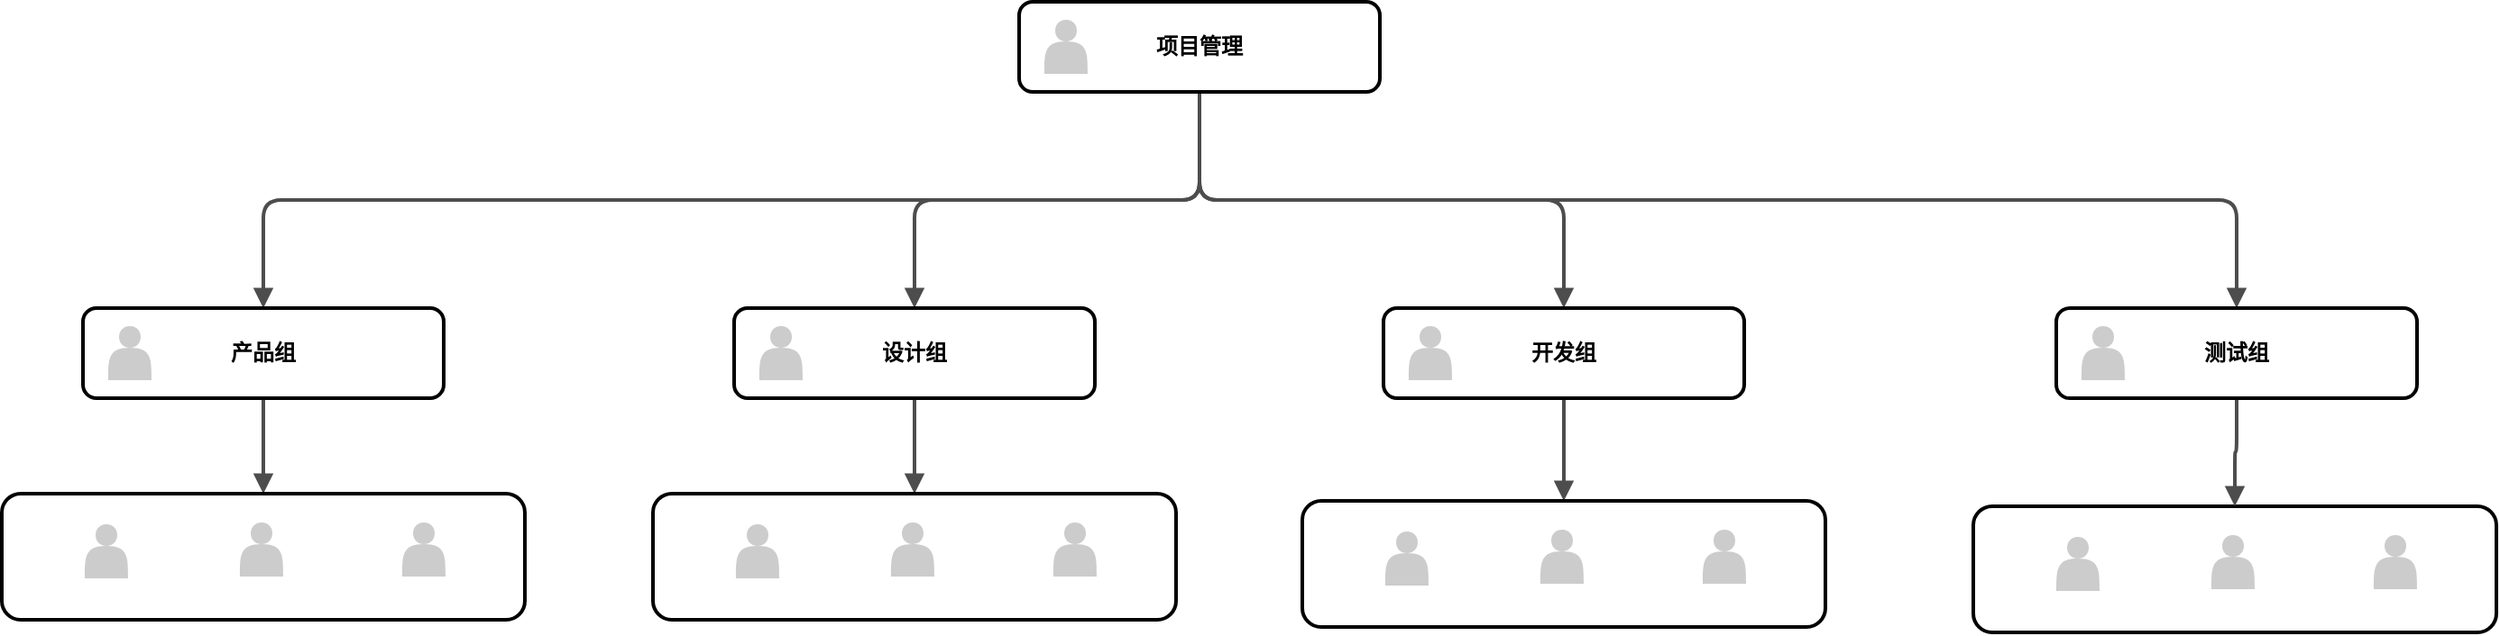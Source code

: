 <mxfile version="16.1.0" type="github">
  <diagram name="Page-1" id="19d8dcba-68ad-dc05-1034-9cf7b2a963f6">
    <mxGraphModel dx="1422" dy="762" grid="1" gridSize="10" guides="1" tooltips="1" connect="1" arrows="1" fold="1" page="1" pageScale="1" pageWidth="1100" pageHeight="850" background="none" math="0" shadow="0">
      <root>
        <mxCell id="0" />
        <mxCell id="1" parent="0" />
        <mxCell id="218ae93e1282097f-42" value="" style="edgeStyle=orthogonalEdgeStyle;rounded=1;html=1;labelBackgroundColor=none;endArrow=block;endFill=1;strokeColor=#4D4D4D;strokeWidth=2;fontFamily=Verdana;fontSize=12;fontStyle=1" parent="1" source="6257edae8c83ed4a-1" target="6257edae8c83ed4a-12" edge="1">
          <mxGeometry relative="1" as="geometry" />
        </mxCell>
        <mxCell id="218ae93e1282097f-43" value="" style="edgeStyle=orthogonalEdgeStyle;rounded=1;html=1;labelBackgroundColor=none;endArrow=block;endFill=1;strokeColor=#4D4D4D;strokeWidth=2;fontFamily=Verdana;fontSize=12;fontStyle=1;exitX=0.5;exitY=1;exitDx=0;exitDy=0;" parent="1" source="6257edae8c83ed4a-1" target="6257edae8c83ed4a-9" edge="1">
          <mxGeometry relative="1" as="geometry" />
        </mxCell>
        <mxCell id="218ae93e1282097f-44" value="" style="edgeStyle=orthogonalEdgeStyle;rounded=1;html=1;labelBackgroundColor=none;endArrow=block;endFill=1;strokeColor=#4D4D4D;strokeWidth=2;fontFamily=Verdana;fontSize=12;fontStyle=1;exitX=0.5;exitY=1;exitDx=0;exitDy=0;" parent="1" source="6257edae8c83ed4a-1" target="218ae93e1282097f-2" edge="1">
          <mxGeometry relative="1" as="geometry" />
        </mxCell>
        <mxCell id="218ae93e1282097f-45" value="" style="edgeStyle=elbowEdgeStyle;rounded=1;html=1;labelBackgroundColor=none;endArrow=block;endFill=1;strokeColor=#4D4D4D;strokeWidth=2;fontFamily=Verdana;fontSize=12;fontStyle=1;entryX=0.5;entryY=0;entryDx=0;entryDy=0;" parent="1" source="6257edae8c83ed4a-9" target="cNVGsT3gn0dHDnDx0JOI-31" edge="1">
          <mxGeometry relative="1" as="geometry">
            <mxPoint x="266" y="351" as="targetPoint" />
            <Array as="points">
              <mxPoint x="266" y="320" />
            </Array>
          </mxGeometry>
        </mxCell>
        <mxCell id="218ae93e1282097f-48" value="" style="edgeStyle=orthogonalEdgeStyle;rounded=1;html=1;labelBackgroundColor=none;endArrow=block;endFill=1;strokeColor=#4D4D4D;strokeWidth=2;fontFamily=Verdana;fontSize=12;fontStyle=1;entryX=0.5;entryY=0;entryDx=0;entryDy=0;" parent="1" source="218ae93e1282097f-2" target="cNVGsT3gn0dHDnDx0JOI-23" edge="1">
          <mxGeometry relative="1" as="geometry">
            <mxPoint x="987" y="340" as="targetPoint" />
          </mxGeometry>
        </mxCell>
        <mxCell id="218ae93e1282097f-51" value="" style="edgeStyle=elbowEdgeStyle;rounded=1;html=1;labelBackgroundColor=none;endArrow=block;endFill=1;strokeColor=#4D4D4D;strokeWidth=2;fontFamily=Verdana;fontSize=10;entryX=0.5;entryY=0;entryDx=0;entryDy=0;" parent="1" source="6257edae8c83ed4a-12" target="cNVGsT3gn0dHDnDx0JOI-27" edge="1">
          <mxGeometry relative="1" as="geometry">
            <mxPoint x="626.667" y="341.0" as="targetPoint" />
          </mxGeometry>
        </mxCell>
        <mxCell id="6257edae8c83ed4a-9" value="产品组" style="whiteSpace=wrap;html=1;rounded=1;shadow=0;comic=0;strokeWidth=2;fontFamily=Verdana;align=center;fontSize=12;fontStyle=1" parent="1" vertex="1">
          <mxGeometry x="166" y="230" width="200" height="50" as="geometry" />
        </mxCell>
        <mxCell id="6257edae8c83ed4a-10" value="" style="shape=actor;whiteSpace=wrap;html=1;rounded=0;shadow=0;comic=0;strokeWidth=1;fillColor=#CCCCCC;fontFamily=Verdana;align=center;strokeColor=none;fontSize=12;fontStyle=1" parent="1" vertex="1">
          <mxGeometry x="180" y="240" width="24" height="30" as="geometry" />
        </mxCell>
        <mxCell id="6257edae8c83ed4a-12" value="设计组" style="whiteSpace=wrap;html=1;rounded=1;shadow=0;comic=0;strokeWidth=2;fontFamily=Verdana;align=center;fontSize=12;fontStyle=1" parent="1" vertex="1">
          <mxGeometry x="527" y="230" width="200" height="50" as="geometry" />
        </mxCell>
        <mxCell id="6257edae8c83ed4a-13" value="" style="shape=actor;whiteSpace=wrap;html=1;rounded=0;shadow=0;comic=0;strokeWidth=1;fillColor=#CCCCCC;fontFamily=Verdana;align=center;strokeColor=none;fontSize=12;fontStyle=1" parent="1" vertex="1">
          <mxGeometry x="541" y="240" width="24" height="30" as="geometry" />
        </mxCell>
        <mxCell id="cNVGsT3gn0dHDnDx0JOI-18" style="edgeStyle=orthogonalEdgeStyle;rounded=1;html=1;labelBackgroundColor=none;endArrow=block;endFill=1;strokeColor=#4D4D4D;strokeWidth=2;fontFamily=Verdana;fontSize=12;fontStyle=1;exitX=0.5;exitY=1;exitDx=0;exitDy=0;" edge="1" parent="1" source="6257edae8c83ed4a-1" target="cNVGsT3gn0dHDnDx0JOI-14">
          <mxGeometry relative="1" as="geometry" />
        </mxCell>
        <mxCell id="6257edae8c83ed4a-1" value="项目管理" style="whiteSpace=wrap;html=1;rounded=1;shadow=0;comic=0;strokeWidth=2;fontFamily=Verdana;align=center;fontSize=12;fontStyle=1" parent="1" vertex="1">
          <mxGeometry x="685" y="60" width="200" height="50" as="geometry" />
        </mxCell>
        <mxCell id="6257edae8c83ed4a-2" value="" style="shape=actor;whiteSpace=wrap;html=1;rounded=0;shadow=0;comic=0;strokeWidth=1;fillColor=#CCCCCC;fontFamily=Verdana;align=center;strokeColor=none;fontSize=12;fontStyle=1" parent="1" vertex="1">
          <mxGeometry x="699" y="70" width="24" height="30" as="geometry" />
        </mxCell>
        <mxCell id="218ae93e1282097f-2" value="开发组" style="whiteSpace=wrap;html=1;rounded=1;shadow=0;comic=0;strokeWidth=2;fontFamily=Verdana;align=center;fontSize=12;fontStyle=1" parent="1" vertex="1">
          <mxGeometry x="887" y="230" width="200" height="50" as="geometry" />
        </mxCell>
        <mxCell id="218ae93e1282097f-3" value="" style="shape=actor;whiteSpace=wrap;html=1;rounded=0;shadow=0;comic=0;strokeWidth=1;fillColor=#CCCCCC;fontFamily=Verdana;align=center;strokeColor=none;fontSize=12;fontStyle=1" parent="1" vertex="1">
          <mxGeometry x="901" y="240" width="24" height="30" as="geometry" />
        </mxCell>
        <mxCell id="cNVGsT3gn0dHDnDx0JOI-2" value="" style="whiteSpace=wrap;html=1;rounded=1;shadow=0;comic=0;strokeWidth=2;fontFamily=Verdana;align=center;fontSize=10;" vertex="1" parent="1">
          <mxGeometry x="1214" y="340" width="290" height="70" as="geometry" />
        </mxCell>
        <mxCell id="cNVGsT3gn0dHDnDx0JOI-3" value="" style="edgeStyle=orthogonalEdgeStyle;rounded=1;html=1;labelBackgroundColor=none;endArrow=block;endFill=1;strokeColor=#4D4D4D;strokeWidth=2;fontFamily=Verdana;fontSize=12;fontStyle=1;entryX=0.5;entryY=0;entryDx=0;entryDy=0;" edge="1" parent="1" source="cNVGsT3gn0dHDnDx0JOI-14" target="cNVGsT3gn0dHDnDx0JOI-2">
          <mxGeometry relative="1" as="geometry">
            <mxPoint x="1360.0" y="350" as="targetPoint" />
          </mxGeometry>
        </mxCell>
        <mxCell id="cNVGsT3gn0dHDnDx0JOI-5" value="" style="shape=actor;whiteSpace=wrap;html=1;rounded=0;shadow=0;comic=0;strokeWidth=1;fillColor=#CCCCCC;fontFamily=Verdana;align=center;strokeColor=none;labelPosition=center;verticalLabelPosition=bottom;verticalAlign=top;fontSize=10;" vertex="1" parent="1">
          <mxGeometry x="1346" y="356" width="24" height="30" as="geometry" />
        </mxCell>
        <mxCell id="cNVGsT3gn0dHDnDx0JOI-6" value="" style="shape=actor;whiteSpace=wrap;html=1;rounded=0;shadow=0;comic=0;strokeWidth=1;fillColor=#CCCCCC;fontFamily=Verdana;align=center;strokeColor=none;labelPosition=center;verticalLabelPosition=bottom;verticalAlign=top;fontSize=10;" vertex="1" parent="1">
          <mxGeometry x="1436" y="356" width="24" height="30" as="geometry" />
        </mxCell>
        <mxCell id="cNVGsT3gn0dHDnDx0JOI-7" value="" style="shape=actor;whiteSpace=wrap;html=1;rounded=0;shadow=0;comic=0;strokeWidth=1;fillColor=#CCCCCC;fontFamily=Verdana;align=center;strokeColor=none;labelPosition=center;verticalLabelPosition=bottom;verticalAlign=top;fontSize=10;" vertex="1" parent="1">
          <mxGeometry x="1260" y="357" width="24" height="30" as="geometry" />
        </mxCell>
        <mxCell id="cNVGsT3gn0dHDnDx0JOI-14" value="测试组" style="whiteSpace=wrap;html=1;rounded=1;shadow=0;comic=0;strokeWidth=2;fontFamily=Verdana;align=center;fontSize=12;fontStyle=1" vertex="1" parent="1">
          <mxGeometry x="1260" y="230" width="200" height="50" as="geometry" />
        </mxCell>
        <mxCell id="cNVGsT3gn0dHDnDx0JOI-15" value="" style="shape=actor;whiteSpace=wrap;html=1;rounded=0;shadow=0;comic=0;strokeWidth=1;fillColor=#CCCCCC;fontFamily=Verdana;align=center;strokeColor=none;fontSize=12;fontStyle=1" vertex="1" parent="1">
          <mxGeometry x="1274" y="240" width="24" height="30" as="geometry" />
        </mxCell>
        <mxCell id="cNVGsT3gn0dHDnDx0JOI-23" value="" style="whiteSpace=wrap;html=1;rounded=1;shadow=0;comic=0;strokeWidth=2;fontFamily=Verdana;align=center;fontSize=10;" vertex="1" parent="1">
          <mxGeometry x="842" y="337" width="290" height="70" as="geometry" />
        </mxCell>
        <mxCell id="cNVGsT3gn0dHDnDx0JOI-24" value="" style="shape=actor;whiteSpace=wrap;html=1;rounded=0;shadow=0;comic=0;strokeWidth=1;fillColor=#CCCCCC;fontFamily=Verdana;align=center;strokeColor=none;labelPosition=center;verticalLabelPosition=bottom;verticalAlign=top;fontSize=10;" vertex="1" parent="1">
          <mxGeometry x="974" y="353" width="24" height="30" as="geometry" />
        </mxCell>
        <mxCell id="cNVGsT3gn0dHDnDx0JOI-25" value="" style="shape=actor;whiteSpace=wrap;html=1;rounded=0;shadow=0;comic=0;strokeWidth=1;fillColor=#CCCCCC;fontFamily=Verdana;align=center;strokeColor=none;labelPosition=center;verticalLabelPosition=bottom;verticalAlign=top;fontSize=10;" vertex="1" parent="1">
          <mxGeometry x="1064" y="353" width="24" height="30" as="geometry" />
        </mxCell>
        <mxCell id="cNVGsT3gn0dHDnDx0JOI-26" value="" style="shape=actor;whiteSpace=wrap;html=1;rounded=0;shadow=0;comic=0;strokeWidth=1;fillColor=#CCCCCC;fontFamily=Verdana;align=center;strokeColor=none;labelPosition=center;verticalLabelPosition=bottom;verticalAlign=top;fontSize=10;" vertex="1" parent="1">
          <mxGeometry x="888" y="354" width="24" height="30" as="geometry" />
        </mxCell>
        <mxCell id="cNVGsT3gn0dHDnDx0JOI-27" value="" style="whiteSpace=wrap;html=1;rounded=1;shadow=0;comic=0;strokeWidth=2;fontFamily=Verdana;align=center;fontSize=10;" vertex="1" parent="1">
          <mxGeometry x="482" y="333" width="290" height="70" as="geometry" />
        </mxCell>
        <mxCell id="cNVGsT3gn0dHDnDx0JOI-28" value="" style="shape=actor;whiteSpace=wrap;html=1;rounded=0;shadow=0;comic=0;strokeWidth=1;fillColor=#CCCCCC;fontFamily=Verdana;align=center;strokeColor=none;labelPosition=center;verticalLabelPosition=bottom;verticalAlign=top;fontSize=10;" vertex="1" parent="1">
          <mxGeometry x="614" y="349" width="24" height="30" as="geometry" />
        </mxCell>
        <mxCell id="cNVGsT3gn0dHDnDx0JOI-29" value="" style="shape=actor;whiteSpace=wrap;html=1;rounded=0;shadow=0;comic=0;strokeWidth=1;fillColor=#CCCCCC;fontFamily=Verdana;align=center;strokeColor=none;labelPosition=center;verticalLabelPosition=bottom;verticalAlign=top;fontSize=10;" vertex="1" parent="1">
          <mxGeometry x="704" y="349" width="24" height="30" as="geometry" />
        </mxCell>
        <mxCell id="cNVGsT3gn0dHDnDx0JOI-30" value="" style="shape=actor;whiteSpace=wrap;html=1;rounded=0;shadow=0;comic=0;strokeWidth=1;fillColor=#CCCCCC;fontFamily=Verdana;align=center;strokeColor=none;labelPosition=center;verticalLabelPosition=bottom;verticalAlign=top;fontSize=10;" vertex="1" parent="1">
          <mxGeometry x="528" y="350" width="24" height="30" as="geometry" />
        </mxCell>
        <mxCell id="cNVGsT3gn0dHDnDx0JOI-31" value="" style="whiteSpace=wrap;html=1;rounded=1;shadow=0;comic=0;strokeWidth=2;fontFamily=Verdana;align=center;fontSize=10;" vertex="1" parent="1">
          <mxGeometry x="121" y="333" width="290" height="70" as="geometry" />
        </mxCell>
        <mxCell id="cNVGsT3gn0dHDnDx0JOI-32" value="" style="shape=actor;whiteSpace=wrap;html=1;rounded=0;shadow=0;comic=0;strokeWidth=1;fillColor=#CCCCCC;fontFamily=Verdana;align=center;strokeColor=none;labelPosition=center;verticalLabelPosition=bottom;verticalAlign=top;fontSize=10;" vertex="1" parent="1">
          <mxGeometry x="253" y="349" width="24" height="30" as="geometry" />
        </mxCell>
        <mxCell id="cNVGsT3gn0dHDnDx0JOI-33" value="" style="shape=actor;whiteSpace=wrap;html=1;rounded=0;shadow=0;comic=0;strokeWidth=1;fillColor=#CCCCCC;fontFamily=Verdana;align=center;strokeColor=none;labelPosition=center;verticalLabelPosition=bottom;verticalAlign=top;fontSize=10;" vertex="1" parent="1">
          <mxGeometry x="343" y="349" width="24" height="30" as="geometry" />
        </mxCell>
        <mxCell id="cNVGsT3gn0dHDnDx0JOI-34" value="" style="shape=actor;whiteSpace=wrap;html=1;rounded=0;shadow=0;comic=0;strokeWidth=1;fillColor=#CCCCCC;fontFamily=Verdana;align=center;strokeColor=none;labelPosition=center;verticalLabelPosition=bottom;verticalAlign=top;fontSize=10;" vertex="1" parent="1">
          <mxGeometry x="167" y="350" width="24" height="30" as="geometry" />
        </mxCell>
      </root>
    </mxGraphModel>
  </diagram>
</mxfile>
